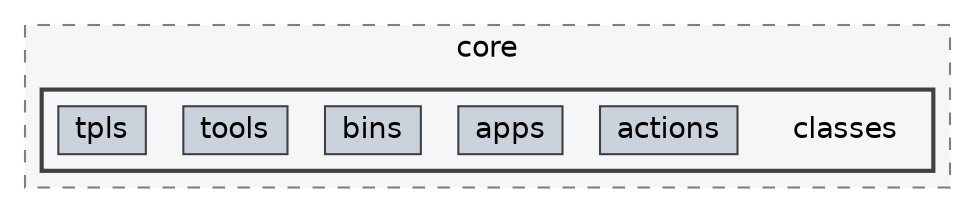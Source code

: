 digraph "E:/Bearsampp-development/sandbox/core/classes"
{
 // LATEX_PDF_SIZE
  bgcolor="transparent";
  edge [fontname=Helvetica,fontsize=14,labelfontname=Helvetica,labelfontsize=14];
  node [fontname=Helvetica,fontsize=14,shape=box,height=0.2,width=0.4];
  compound=true
  subgraph clusterdir_a3df363a4f70261858f20f2aef9e69f7 {
    graph [ bgcolor="#f5f6f8", pencolor="grey50", label="core", fontname=Helvetica,fontsize=14 style="filled,dashed", URL="dir_a3df363a4f70261858f20f2aef9e69f7.html",tooltip=""]
  subgraph clusterdir_3f3753672a7905d0810c5fdcab2dca29 {
    graph [ bgcolor="#f5f6f8", pencolor="grey25", label="", fontname=Helvetica,fontsize=14 style="filled,bold", URL="dir_3f3753672a7905d0810c5fdcab2dca29.html",tooltip=""]
    dir_3f3753672a7905d0810c5fdcab2dca29 [shape=plaintext, label="classes"];
  dir_383fba74877529d92b87ee83af360e61 [label="actions", fillcolor="#cad2db", color="grey25", style="filled", URL="dir_383fba74877529d92b87ee83af360e61.html",tooltip=""];
  dir_2654297d73cbe368c6923729ffc3c4f7 [label="apps", fillcolor="#cad2db", color="grey25", style="filled", URL="dir_2654297d73cbe368c6923729ffc3c4f7.html",tooltip=""];
  dir_208369be9e199adc21882297b6d5ef34 [label="bins", fillcolor="#cad2db", color="grey25", style="filled", URL="dir_208369be9e199adc21882297b6d5ef34.html",tooltip=""];
  dir_09a04950acaa38a6dd56753c0ab6c959 [label="tools", fillcolor="#cad2db", color="grey25", style="filled", URL="dir_09a04950acaa38a6dd56753c0ab6c959.html",tooltip=""];
  dir_509ed5d2b442f0b88acb23374faa39ec [label="tpls", fillcolor="#cad2db", color="grey25", style="filled", URL="dir_509ed5d2b442f0b88acb23374faa39ec.html",tooltip=""];
  }
  }
}
